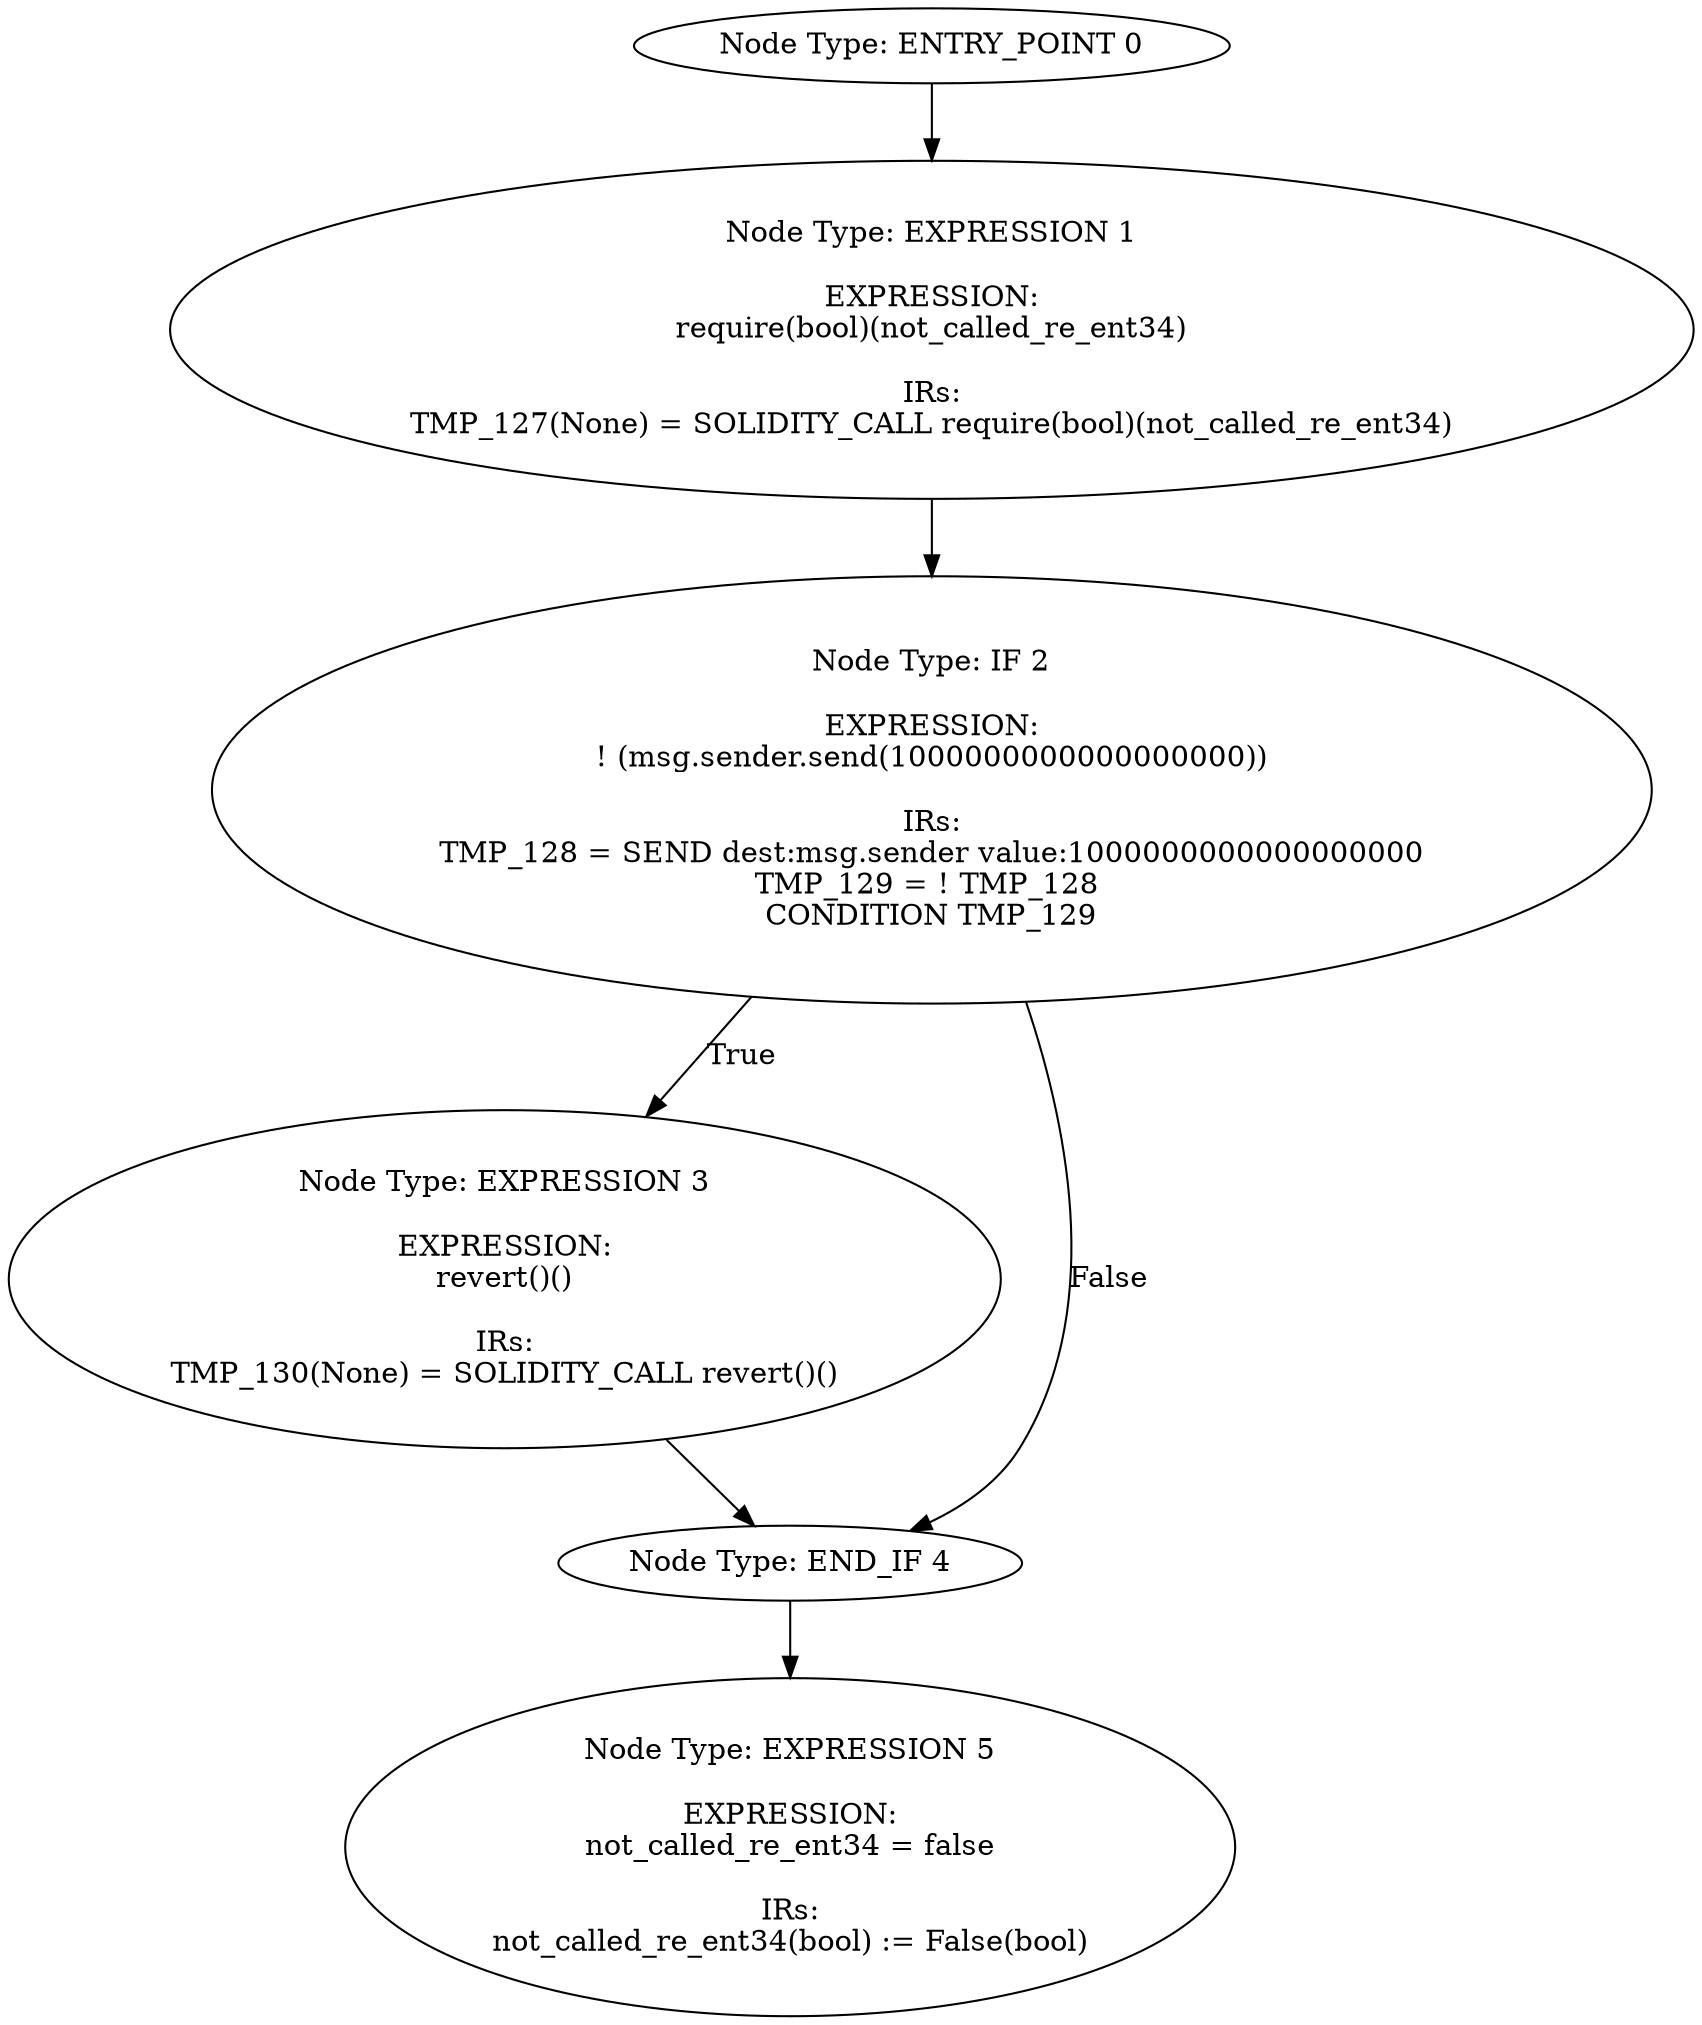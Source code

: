 digraph{
0[label="Node Type: ENTRY_POINT 0
"];
0->1;
1[label="Node Type: EXPRESSION 1

EXPRESSION:
require(bool)(not_called_re_ent34)

IRs:
TMP_127(None) = SOLIDITY_CALL require(bool)(not_called_re_ent34)"];
1->2;
2[label="Node Type: IF 2

EXPRESSION:
! (msg.sender.send(1000000000000000000))

IRs:
TMP_128 = SEND dest:msg.sender value:1000000000000000000
TMP_129 = ! TMP_128 
CONDITION TMP_129"];
2->3[label="True"];
2->4[label="False"];
3[label="Node Type: EXPRESSION 3

EXPRESSION:
revert()()

IRs:
TMP_130(None) = SOLIDITY_CALL revert()()"];
3->4;
4[label="Node Type: END_IF 4
"];
4->5;
5[label="Node Type: EXPRESSION 5

EXPRESSION:
not_called_re_ent34 = false

IRs:
not_called_re_ent34(bool) := False(bool)"];
}
